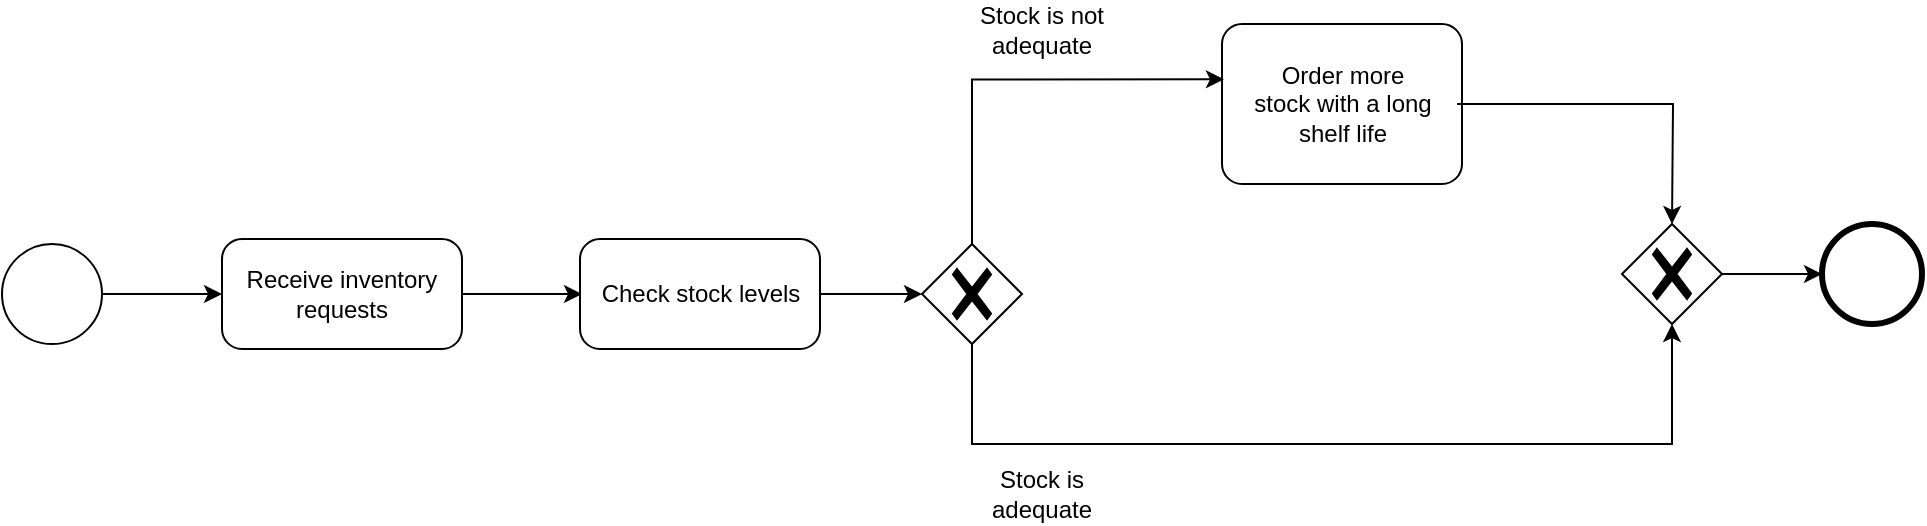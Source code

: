<mxfile version="25.0.3">
  <diagram name="Inventory Control System" id="UfsWmib_87z0dJYuPxlu">
    <mxGraphModel dx="1221" dy="725" grid="1" gridSize="10" guides="1" tooltips="1" connect="1" arrows="1" fold="1" page="1" pageScale="1" pageWidth="827" pageHeight="1169" math="0" shadow="0">
      <root>
        <mxCell id="0" />
        <mxCell id="1" parent="0" />
        <mxCell id="ZxYCyNb9GHyZLmoiOR7f-35" value="" style="points=[[0.145,0.145,0],[0.5,0,0],[0.855,0.145,0],[1,0.5,0],[0.855,0.855,0],[0.5,1,0],[0.145,0.855,0],[0,0.5,0]];shape=mxgraph.bpmn.event;html=1;verticalLabelPosition=bottom;labelBackgroundColor=#ffffff;verticalAlign=top;align=center;perimeter=ellipsePerimeter;outlineConnect=0;aspect=fixed;outline=standard;symbol=general;" parent="1" vertex="1">
          <mxGeometry x="70" y="360" width="50" height="50" as="geometry" />
        </mxCell>
        <mxCell id="ZxYCyNb9GHyZLmoiOR7f-37" style="edgeStyle=orthogonalEdgeStyle;rounded=0;orthogonalLoop=1;jettySize=auto;html=1;" parent="1" source="ZxYCyNb9GHyZLmoiOR7f-38" edge="1">
          <mxGeometry relative="1" as="geometry">
            <mxPoint x="360" y="385" as="targetPoint" />
          </mxGeometry>
        </mxCell>
        <mxCell id="ZxYCyNb9GHyZLmoiOR7f-38" value="" style="points=[[0.25,0,0],[0.5,0,0],[0.75,0,0],[1,0.25,0],[1,0.5,0],[1,0.75,0],[0.75,1,0],[0.5,1,0],[0.25,1,0],[0,0.75,0],[0,0.5,0],[0,0.25,0]];shape=mxgraph.bpmn.task;whiteSpace=wrap;rectStyle=rounded;size=10;html=1;container=1;expand=0;collapsible=0;taskMarker=abstract;" parent="1" vertex="1">
          <mxGeometry x="180" y="357.5" width="120" height="55" as="geometry" />
        </mxCell>
        <mxCell id="ZxYCyNb9GHyZLmoiOR7f-39" value="Receive inventory requests" style="text;html=1;align=center;verticalAlign=middle;whiteSpace=wrap;rounded=0;" parent="ZxYCyNb9GHyZLmoiOR7f-38" vertex="1">
          <mxGeometry x="10" y="12.5" width="100" height="30" as="geometry" />
        </mxCell>
        <mxCell id="ZxYCyNb9GHyZLmoiOR7f-40" style="edgeStyle=orthogonalEdgeStyle;rounded=0;orthogonalLoop=1;jettySize=auto;html=1;entryX=0;entryY=0.5;entryDx=0;entryDy=0;entryPerimeter=0;" parent="1" source="ZxYCyNb9GHyZLmoiOR7f-35" target="ZxYCyNb9GHyZLmoiOR7f-38" edge="1">
          <mxGeometry relative="1" as="geometry" />
        </mxCell>
        <mxCell id="ZxYCyNb9GHyZLmoiOR7f-41" style="edgeStyle=orthogonalEdgeStyle;rounded=0;orthogonalLoop=1;jettySize=auto;html=1;exitX=0.5;exitY=1;exitDx=0;exitDy=0;exitPerimeter=0;entryX=0.5;entryY=1;entryDx=0;entryDy=0;entryPerimeter=0;" parent="1" edge="1">
          <mxGeometry relative="1" as="geometry">
            <mxPoint x="905" y="400" as="targetPoint" />
            <mxPoint x="555" y="410" as="sourcePoint" />
            <Array as="points">
              <mxPoint x="555" y="460" />
              <mxPoint x="905" y="460" />
            </Array>
          </mxGeometry>
        </mxCell>
        <mxCell id="ZxYCyNb9GHyZLmoiOR7f-43" value="" style="points=[[0.25,0,0],[0.5,0,0],[0.75,0,0],[1,0.25,0],[1,0.5,0],[1,0.75,0],[0.75,1,0],[0.5,1,0],[0.25,1,0],[0,0.75,0],[0,0.5,0],[0,0.25,0]];shape=mxgraph.bpmn.task;whiteSpace=wrap;rectStyle=rounded;size=10;html=1;container=1;expand=0;collapsible=0;taskMarker=abstract;" parent="1" vertex="1">
          <mxGeometry x="359" y="357.5" width="120" height="55" as="geometry" />
        </mxCell>
        <mxCell id="ZxYCyNb9GHyZLmoiOR7f-44" value="Check stock levels" style="text;html=1;align=center;verticalAlign=middle;whiteSpace=wrap;rounded=0;" parent="ZxYCyNb9GHyZLmoiOR7f-43" vertex="1">
          <mxGeometry x="7.5" y="12.5" width="105" height="30" as="geometry" />
        </mxCell>
        <mxCell id="ZxYCyNb9GHyZLmoiOR7f-45" style="edgeStyle=orthogonalEdgeStyle;rounded=0;orthogonalLoop=1;jettySize=auto;html=1;entryX=0;entryY=0.5;entryDx=0;entryDy=0;entryPerimeter=0;" parent="1" source="ZxYCyNb9GHyZLmoiOR7f-43" edge="1">
          <mxGeometry relative="1" as="geometry">
            <mxPoint x="530" y="385" as="targetPoint" />
          </mxGeometry>
        </mxCell>
        <mxCell id="ZxYCyNb9GHyZLmoiOR7f-46" value="" style="points=[[0.25,0,0],[0.5,0,0],[0.75,0,0],[1,0.25,0],[1,0.5,0],[1,0.75,0],[0.75,1,0],[0.5,1,0],[0.25,1,0],[0,0.75,0],[0,0.5,0],[0,0.25,0]];shape=mxgraph.bpmn.task;whiteSpace=wrap;rectStyle=rounded;size=10;html=1;container=1;expand=0;collapsible=0;taskMarker=abstract;" parent="1" vertex="1">
          <mxGeometry x="680" y="250" width="120" height="80" as="geometry" />
        </mxCell>
        <mxCell id="ZxYCyNb9GHyZLmoiOR7f-48" value="Order more stock&amp;nbsp;with a long shelf life" style="text;html=1;align=center;verticalAlign=middle;whiteSpace=wrap;rounded=0;" parent="ZxYCyNb9GHyZLmoiOR7f-46" vertex="1">
          <mxGeometry x="2.5" y="18.18" width="115" height="43.64" as="geometry" />
        </mxCell>
        <mxCell id="ZxYCyNb9GHyZLmoiOR7f-57" style="edgeStyle=orthogonalEdgeStyle;rounded=0;orthogonalLoop=1;jettySize=auto;html=1;entryX=0.008;entryY=0.346;entryDx=0;entryDy=0;entryPerimeter=0;exitX=0.5;exitY=0;exitDx=0;exitDy=0;exitPerimeter=0;" parent="1" source="ZxYCyNb9GHyZLmoiOR7f-56" target="ZxYCyNb9GHyZLmoiOR7f-46" edge="1">
          <mxGeometry relative="1" as="geometry">
            <mxPoint x="555" y="280" as="targetPoint" />
          </mxGeometry>
        </mxCell>
        <mxCell id="ZxYCyNb9GHyZLmoiOR7f-56" value="" style="points=[[0.25,0.25,0],[0.5,0,0],[0.75,0.25,0],[1,0.5,0],[0.75,0.75,0],[0.5,1,0],[0.25,0.75,0],[0,0.5,0]];shape=mxgraph.bpmn.gateway2;html=1;verticalLabelPosition=bottom;labelBackgroundColor=#ffffff;verticalAlign=top;align=center;perimeter=rhombusPerimeter;outlineConnect=0;outline=none;symbol=none;gwType=exclusive;" parent="1" vertex="1">
          <mxGeometry x="530" y="360" width="50" height="50" as="geometry" />
        </mxCell>
        <mxCell id="ZxYCyNb9GHyZLmoiOR7f-58" value="Stock is not adequate" style="text;html=1;align=center;verticalAlign=middle;whiteSpace=wrap;rounded=0;" parent="1" vertex="1">
          <mxGeometry x="550" y="238" width="80" height="30" as="geometry" />
        </mxCell>
        <mxCell id="ZxYCyNb9GHyZLmoiOR7f-60" style="edgeStyle=orthogonalEdgeStyle;rounded=0;orthogonalLoop=1;jettySize=auto;html=1;entryX=0.5;entryY=0;entryDx=0;entryDy=0;entryPerimeter=0;" parent="1" source="ZxYCyNb9GHyZLmoiOR7f-48" edge="1">
          <mxGeometry relative="1" as="geometry">
            <mxPoint x="905" y="350" as="targetPoint" />
          </mxGeometry>
        </mxCell>
        <mxCell id="Sz0xKydZBXqBnyudwmoP-1" value="Stock is adequate" style="text;html=1;align=center;verticalAlign=middle;whiteSpace=wrap;rounded=0;" parent="1" vertex="1">
          <mxGeometry x="550" y="470" width="80" height="30" as="geometry" />
        </mxCell>
        <mxCell id="2i36byZBogqyzimASaF2-1" value="" style="points=[[0.145,0.145,0],[0.5,0,0],[0.855,0.145,0],[1,0.5,0],[0.855,0.855,0],[0.5,1,0],[0.145,0.855,0],[0,0.5,0]];shape=mxgraph.bpmn.event;html=1;verticalLabelPosition=bottom;labelBackgroundColor=#ffffff;verticalAlign=top;align=center;perimeter=ellipsePerimeter;outlineConnect=0;aspect=fixed;outline=standard;symbol=general;strokeWidth=3;" vertex="1" parent="1">
          <mxGeometry x="980" y="350" width="50" height="50" as="geometry" />
        </mxCell>
        <mxCell id="2i36byZBogqyzimASaF2-3" value="" style="edgeStyle=orthogonalEdgeStyle;rounded=0;orthogonalLoop=1;jettySize=auto;html=1;" edge="1" parent="1" source="2i36byZBogqyzimASaF2-2" target="2i36byZBogqyzimASaF2-1">
          <mxGeometry relative="1" as="geometry" />
        </mxCell>
        <mxCell id="2i36byZBogqyzimASaF2-2" value="" style="points=[[0.25,0.25,0],[0.5,0,0],[0.75,0.25,0],[1,0.5,0],[0.75,0.75,0],[0.5,1,0],[0.25,0.75,0],[0,0.5,0]];shape=mxgraph.bpmn.gateway2;html=1;verticalLabelPosition=bottom;labelBackgroundColor=#ffffff;verticalAlign=top;align=center;perimeter=rhombusPerimeter;outlineConnect=0;outline=none;symbol=none;gwType=exclusive;" vertex="1" parent="1">
          <mxGeometry x="880" y="350" width="50" height="50" as="geometry" />
        </mxCell>
      </root>
    </mxGraphModel>
  </diagram>
</mxfile>
